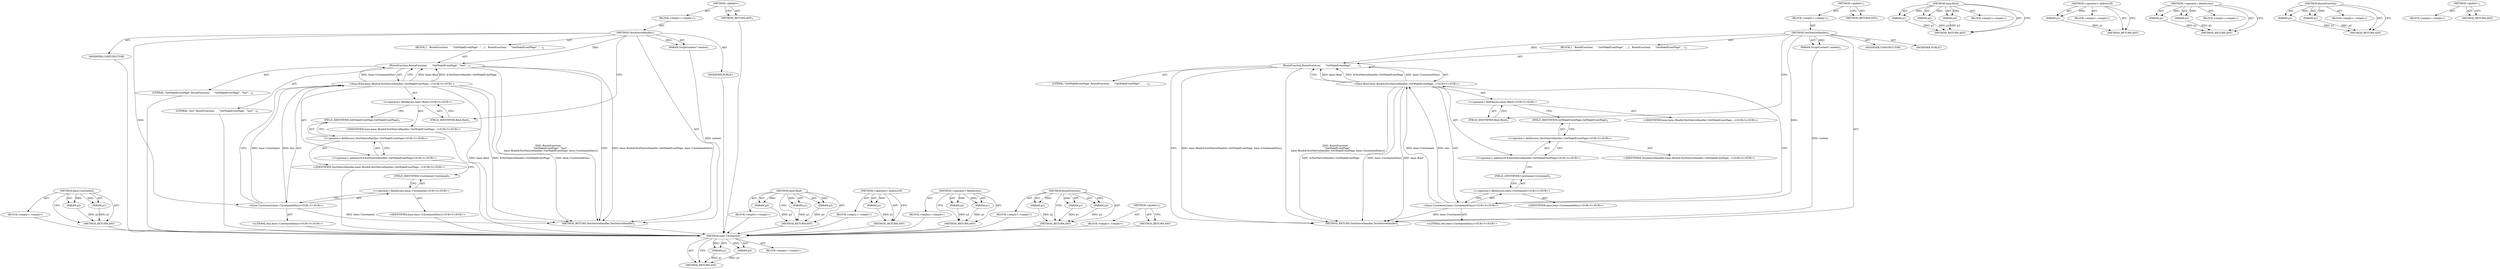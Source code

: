 digraph "&lt;global&gt;" {
vulnerable_71 [label=<(METHOD,base.Unretained)>];
vulnerable_72 [label=<(PARAM,p1)>];
vulnerable_73 [label=<(PARAM,p2)>];
vulnerable_74 [label=<(BLOCK,&lt;empty&gt;,&lt;empty&gt;)>];
vulnerable_75 [label=<(METHOD_RETURN,ANY)>];
vulnerable_6 [label=<(METHOD,&lt;global&gt;)<SUB>1</SUB>>];
vulnerable_7 [label=<(BLOCK,&lt;empty&gt;,&lt;empty&gt;)<SUB>1</SUB>>];
vulnerable_8 [label=<(METHOD,TestNativeHandler)<SUB>1</SUB>>];
vulnerable_9 [label=<(PARAM,ScriptContext* context)<SUB>1</SUB>>];
vulnerable_10 [label=<(BLOCK,{
   RouteFunction(
      &quot;GetWakeEventPage&quot;,
 ...,{
   RouteFunction(
      &quot;GetWakeEventPage&quot;,
 ...)<SUB>2</SUB>>];
vulnerable_11 [label=<(RouteFunction,RouteFunction(
      &quot;GetWakeEventPage&quot;,
      ...)<SUB>3</SUB>>];
vulnerable_12 [label=<(LITERAL,&quot;GetWakeEventPage&quot;,RouteFunction(
      &quot;GetWakeEventPage&quot;,
      ...)<SUB>4</SUB>>];
vulnerable_13 [label="<(base.Bind,base::Bind(&amp;TestNativeHandler::GetWakeEventPage...)<SUB>5</SUB>>"];
vulnerable_14 [label="<(&lt;operator&gt;.fieldAccess,base::Bind)<SUB>5</SUB>>"];
vulnerable_15 [label="<(IDENTIFIER,base,base::Bind(&amp;TestNativeHandler::GetWakeEventPage...)<SUB>5</SUB>>"];
vulnerable_16 [label=<(FIELD_IDENTIFIER,Bind,Bind)<SUB>5</SUB>>];
vulnerable_17 [label="<(&lt;operator&gt;.addressOf,&amp;TestNativeHandler::GetWakeEventPage)<SUB>5</SUB>>"];
vulnerable_18 [label="<(&lt;operator&gt;.fieldAccess,TestNativeHandler::GetWakeEventPage)<SUB>5</SUB>>"];
vulnerable_19 [label="<(IDENTIFIER,TestNativeHandler,base::Bind(&amp;TestNativeHandler::GetWakeEventPage...)<SUB>5</SUB>>"];
vulnerable_20 [label=<(FIELD_IDENTIFIER,GetWakeEventPage,GetWakeEventPage)<SUB>5</SUB>>];
vulnerable_21 [label="<(base.Unretained,base::Unretained(this))<SUB>5</SUB>>"];
vulnerable_22 [label="<(&lt;operator&gt;.fieldAccess,base::Unretained)<SUB>5</SUB>>"];
vulnerable_23 [label="<(IDENTIFIER,base,base::Unretained(this))<SUB>5</SUB>>"];
vulnerable_24 [label=<(FIELD_IDENTIFIER,Unretained,Unretained)<SUB>5</SUB>>];
vulnerable_25 [label="<(LITERAL,this,base::Unretained(this))<SUB>5</SUB>>"];
vulnerable_26 [label=<(MODIFIER,CONSTRUCTOR)>];
vulnerable_27 [label=<(MODIFIER,PUBLIC)>];
vulnerable_28 [label=<(METHOD_RETURN,TestNativeHandler.TestNativeHandler)<SUB>1</SUB>>];
vulnerable_30 [label=<(METHOD_RETURN,ANY)<SUB>1</SUB>>];
vulnerable_56 [label=<(METHOD,base.Bind)>];
vulnerable_57 [label=<(PARAM,p1)>];
vulnerable_58 [label=<(PARAM,p2)>];
vulnerable_59 [label=<(PARAM,p3)>];
vulnerable_60 [label=<(BLOCK,&lt;empty&gt;,&lt;empty&gt;)>];
vulnerable_61 [label=<(METHOD_RETURN,ANY)>];
vulnerable_67 [label=<(METHOD,&lt;operator&gt;.addressOf)>];
vulnerable_68 [label=<(PARAM,p1)>];
vulnerable_69 [label=<(BLOCK,&lt;empty&gt;,&lt;empty&gt;)>];
vulnerable_70 [label=<(METHOD_RETURN,ANY)>];
vulnerable_62 [label=<(METHOD,&lt;operator&gt;.fieldAccess)>];
vulnerable_63 [label=<(PARAM,p1)>];
vulnerable_64 [label=<(PARAM,p2)>];
vulnerable_65 [label=<(BLOCK,&lt;empty&gt;,&lt;empty&gt;)>];
vulnerable_66 [label=<(METHOD_RETURN,ANY)>];
vulnerable_51 [label=<(METHOD,RouteFunction)>];
vulnerable_52 [label=<(PARAM,p1)>];
vulnerable_53 [label=<(PARAM,p2)>];
vulnerable_54 [label=<(BLOCK,&lt;empty&gt;,&lt;empty&gt;)>];
vulnerable_55 [label=<(METHOD_RETURN,ANY)>];
vulnerable_45 [label=<(METHOD,&lt;global&gt;)<SUB>1</SUB>>];
vulnerable_46 [label=<(BLOCK,&lt;empty&gt;,&lt;empty&gt;)>];
vulnerable_47 [label=<(METHOD_RETURN,ANY)>];
fixed_75 [label=<(METHOD,base.Unretained)>];
fixed_76 [label=<(PARAM,p1)>];
fixed_77 [label=<(PARAM,p2)>];
fixed_78 [label=<(BLOCK,&lt;empty&gt;,&lt;empty&gt;)>];
fixed_79 [label=<(METHOD_RETURN,ANY)>];
fixed_6 [label=<(METHOD,&lt;global&gt;)<SUB>1</SUB>>];
fixed_7 [label=<(BLOCK,&lt;empty&gt;,&lt;empty&gt;)<SUB>1</SUB>>];
fixed_8 [label=<(METHOD,TestNativeHandler)<SUB>1</SUB>>];
fixed_9 [label=<(PARAM,ScriptContext* context)<SUB>1</SUB>>];
fixed_10 [label=<(BLOCK,{
   RouteFunction(
      &quot;GetWakeEventPage&quot;, &quot;...,{
   RouteFunction(
      &quot;GetWakeEventPage&quot;, &quot;...)<SUB>2</SUB>>];
fixed_11 [label=<(RouteFunction,RouteFunction(
      &quot;GetWakeEventPage&quot;, &quot;test&quot;...)<SUB>3</SUB>>];
fixed_12 [label=<(LITERAL,&quot;GetWakeEventPage&quot;,RouteFunction(
      &quot;GetWakeEventPage&quot;, &quot;test&quot;...)<SUB>4</SUB>>];
fixed_13 [label=<(LITERAL,&quot;test&quot;,RouteFunction(
      &quot;GetWakeEventPage&quot;, &quot;test&quot;...)<SUB>4</SUB>>];
fixed_14 [label="<(base.Bind,base::Bind(&amp;TestNativeHandler::GetWakeEventPage...)<SUB>5</SUB>>"];
fixed_15 [label="<(&lt;operator&gt;.fieldAccess,base::Bind)<SUB>5</SUB>>"];
fixed_16 [label="<(IDENTIFIER,base,base::Bind(&amp;TestNativeHandler::GetWakeEventPage...)<SUB>5</SUB>>"];
fixed_17 [label=<(FIELD_IDENTIFIER,Bind,Bind)<SUB>5</SUB>>];
fixed_18 [label="<(&lt;operator&gt;.addressOf,&amp;TestNativeHandler::GetWakeEventPage)<SUB>5</SUB>>"];
fixed_19 [label="<(&lt;operator&gt;.fieldAccess,TestNativeHandler::GetWakeEventPage)<SUB>5</SUB>>"];
fixed_20 [label="<(IDENTIFIER,TestNativeHandler,base::Bind(&amp;TestNativeHandler::GetWakeEventPage...)<SUB>5</SUB>>"];
fixed_21 [label=<(FIELD_IDENTIFIER,GetWakeEventPage,GetWakeEventPage)<SUB>5</SUB>>];
fixed_22 [label="<(base.Unretained,base::Unretained(this))<SUB>5</SUB>>"];
fixed_23 [label="<(&lt;operator&gt;.fieldAccess,base::Unretained)<SUB>5</SUB>>"];
fixed_24 [label="<(IDENTIFIER,base,base::Unretained(this))<SUB>5</SUB>>"];
fixed_25 [label=<(FIELD_IDENTIFIER,Unretained,Unretained)<SUB>5</SUB>>];
fixed_26 [label="<(LITERAL,this,base::Unretained(this))<SUB>5</SUB>>"];
fixed_27 [label=<(MODIFIER,CONSTRUCTOR)>];
fixed_28 [label=<(MODIFIER,PUBLIC)>];
fixed_29 [label=<(METHOD_RETURN,TestNativeHandler.TestNativeHandler)<SUB>1</SUB>>];
fixed_31 [label=<(METHOD_RETURN,ANY)<SUB>1</SUB>>];
fixed_60 [label=<(METHOD,base.Bind)>];
fixed_61 [label=<(PARAM,p1)>];
fixed_62 [label=<(PARAM,p2)>];
fixed_63 [label=<(PARAM,p3)>];
fixed_64 [label=<(BLOCK,&lt;empty&gt;,&lt;empty&gt;)>];
fixed_65 [label=<(METHOD_RETURN,ANY)>];
fixed_71 [label=<(METHOD,&lt;operator&gt;.addressOf)>];
fixed_72 [label=<(PARAM,p1)>];
fixed_73 [label=<(BLOCK,&lt;empty&gt;,&lt;empty&gt;)>];
fixed_74 [label=<(METHOD_RETURN,ANY)>];
fixed_66 [label=<(METHOD,&lt;operator&gt;.fieldAccess)>];
fixed_67 [label=<(PARAM,p1)>];
fixed_68 [label=<(PARAM,p2)>];
fixed_69 [label=<(BLOCK,&lt;empty&gt;,&lt;empty&gt;)>];
fixed_70 [label=<(METHOD_RETURN,ANY)>];
fixed_54 [label=<(METHOD,RouteFunction)>];
fixed_55 [label=<(PARAM,p1)>];
fixed_56 [label=<(PARAM,p2)>];
fixed_57 [label=<(PARAM,p3)>];
fixed_58 [label=<(BLOCK,&lt;empty&gt;,&lt;empty&gt;)>];
fixed_59 [label=<(METHOD_RETURN,ANY)>];
fixed_48 [label=<(METHOD,&lt;global&gt;)<SUB>1</SUB>>];
fixed_49 [label=<(BLOCK,&lt;empty&gt;,&lt;empty&gt;)>];
fixed_50 [label=<(METHOD_RETURN,ANY)>];
vulnerable_71 -> vulnerable_72  [key=0, label="AST: "];
vulnerable_71 -> vulnerable_72  [key=1, label="DDG: "];
vulnerable_71 -> vulnerable_74  [key=0, label="AST: "];
vulnerable_71 -> vulnerable_73  [key=0, label="AST: "];
vulnerable_71 -> vulnerable_73  [key=1, label="DDG: "];
vulnerable_71 -> vulnerable_75  [key=0, label="AST: "];
vulnerable_71 -> vulnerable_75  [key=1, label="CFG: "];
vulnerable_72 -> vulnerable_75  [key=0, label="DDG: p1"];
vulnerable_73 -> vulnerable_75  [key=0, label="DDG: p2"];
vulnerable_6 -> vulnerable_7  [key=0, label="AST: "];
vulnerable_6 -> vulnerable_30  [key=0, label="AST: "];
vulnerable_6 -> vulnerable_30  [key=1, label="CFG: "];
vulnerable_7 -> vulnerable_8  [key=0, label="AST: "];
vulnerable_8 -> vulnerable_9  [key=0, label="AST: "];
vulnerable_8 -> vulnerable_9  [key=1, label="DDG: "];
vulnerable_8 -> vulnerable_10  [key=0, label="AST: "];
vulnerable_8 -> vulnerable_26  [key=0, label="AST: "];
vulnerable_8 -> vulnerable_27  [key=0, label="AST: "];
vulnerable_8 -> vulnerable_28  [key=0, label="AST: "];
vulnerable_8 -> vulnerable_16  [key=0, label="CFG: "];
vulnerable_8 -> vulnerable_11  [key=0, label="DDG: "];
vulnerable_8 -> vulnerable_21  [key=0, label="DDG: "];
vulnerable_9 -> vulnerable_28  [key=0, label="DDG: context"];
vulnerable_10 -> vulnerable_11  [key=0, label="AST: "];
vulnerable_11 -> vulnerable_12  [key=0, label="AST: "];
vulnerable_11 -> vulnerable_13  [key=0, label="AST: "];
vulnerable_11 -> vulnerable_28  [key=0, label="CFG: "];
vulnerable_11 -> vulnerable_28  [key=1, label="DDG: base::Bind(&amp;TestNativeHandler::GetWakeEventPage, base::Unretained(this))"];
vulnerable_11 -> vulnerable_28  [key=2, label="DDG: RouteFunction(
      &quot;GetWakeEventPage&quot;,
       base::Bind(&amp;TestNativeHandler::GetWakeEventPage, base::Unretained(this)))"];
vulnerable_13 -> vulnerable_14  [key=0, label="AST: "];
vulnerable_13 -> vulnerable_17  [key=0, label="AST: "];
vulnerable_13 -> vulnerable_21  [key=0, label="AST: "];
vulnerable_13 -> vulnerable_11  [key=0, label="CFG: "];
vulnerable_13 -> vulnerable_11  [key=1, label="DDG: base::Bind"];
vulnerable_13 -> vulnerable_11  [key=2, label="DDG: &amp;TestNativeHandler::GetWakeEventPage"];
vulnerable_13 -> vulnerable_11  [key=3, label="DDG: base::Unretained(this)"];
vulnerable_13 -> vulnerable_28  [key=0, label="DDG: base::Bind"];
vulnerable_13 -> vulnerable_28  [key=1, label="DDG: &amp;TestNativeHandler::GetWakeEventPage"];
vulnerable_13 -> vulnerable_28  [key=2, label="DDG: base::Unretained(this)"];
vulnerable_14 -> vulnerable_15  [key=0, label="AST: "];
vulnerable_14 -> vulnerable_16  [key=0, label="AST: "];
vulnerable_14 -> vulnerable_20  [key=0, label="CFG: "];
vulnerable_16 -> vulnerable_14  [key=0, label="CFG: "];
vulnerable_17 -> vulnerable_18  [key=0, label="AST: "];
vulnerable_17 -> vulnerable_24  [key=0, label="CFG: "];
vulnerable_18 -> vulnerable_19  [key=0, label="AST: "];
vulnerable_18 -> vulnerable_20  [key=0, label="AST: "];
vulnerable_18 -> vulnerable_17  [key=0, label="CFG: "];
vulnerable_20 -> vulnerable_18  [key=0, label="CFG: "];
vulnerable_21 -> vulnerable_22  [key=0, label="AST: "];
vulnerable_21 -> vulnerable_25  [key=0, label="AST: "];
vulnerable_21 -> vulnerable_13  [key=0, label="CFG: "];
vulnerable_21 -> vulnerable_13  [key=1, label="DDG: base::Unretained"];
vulnerable_21 -> vulnerable_13  [key=2, label="DDG: this"];
vulnerable_21 -> vulnerable_28  [key=0, label="DDG: base::Unretained"];
vulnerable_22 -> vulnerable_23  [key=0, label="AST: "];
vulnerable_22 -> vulnerable_24  [key=0, label="AST: "];
vulnerable_22 -> vulnerable_21  [key=0, label="CFG: "];
vulnerable_24 -> vulnerable_22  [key=0, label="CFG: "];
vulnerable_56 -> vulnerable_57  [key=0, label="AST: "];
vulnerable_56 -> vulnerable_57  [key=1, label="DDG: "];
vulnerable_56 -> vulnerable_60  [key=0, label="AST: "];
vulnerable_56 -> vulnerable_58  [key=0, label="AST: "];
vulnerable_56 -> vulnerable_58  [key=1, label="DDG: "];
vulnerable_56 -> vulnerable_61  [key=0, label="AST: "];
vulnerable_56 -> vulnerable_61  [key=1, label="CFG: "];
vulnerable_56 -> vulnerable_59  [key=0, label="AST: "];
vulnerable_56 -> vulnerable_59  [key=1, label="DDG: "];
vulnerable_57 -> vulnerable_61  [key=0, label="DDG: p1"];
vulnerable_58 -> vulnerable_61  [key=0, label="DDG: p2"];
vulnerable_59 -> vulnerable_61  [key=0, label="DDG: p3"];
vulnerable_67 -> vulnerable_68  [key=0, label="AST: "];
vulnerable_67 -> vulnerable_68  [key=1, label="DDG: "];
vulnerable_67 -> vulnerable_69  [key=0, label="AST: "];
vulnerable_67 -> vulnerable_70  [key=0, label="AST: "];
vulnerable_67 -> vulnerable_70  [key=1, label="CFG: "];
vulnerable_68 -> vulnerable_70  [key=0, label="DDG: p1"];
vulnerable_62 -> vulnerable_63  [key=0, label="AST: "];
vulnerable_62 -> vulnerable_63  [key=1, label="DDG: "];
vulnerable_62 -> vulnerable_65  [key=0, label="AST: "];
vulnerable_62 -> vulnerable_64  [key=0, label="AST: "];
vulnerable_62 -> vulnerable_64  [key=1, label="DDG: "];
vulnerable_62 -> vulnerable_66  [key=0, label="AST: "];
vulnerable_62 -> vulnerable_66  [key=1, label="CFG: "];
vulnerable_63 -> vulnerable_66  [key=0, label="DDG: p1"];
vulnerable_64 -> vulnerable_66  [key=0, label="DDG: p2"];
vulnerable_51 -> vulnerable_52  [key=0, label="AST: "];
vulnerable_51 -> vulnerable_52  [key=1, label="DDG: "];
vulnerable_51 -> vulnerable_54  [key=0, label="AST: "];
vulnerable_51 -> vulnerable_53  [key=0, label="AST: "];
vulnerable_51 -> vulnerable_53  [key=1, label="DDG: "];
vulnerable_51 -> vulnerable_55  [key=0, label="AST: "];
vulnerable_51 -> vulnerable_55  [key=1, label="CFG: "];
vulnerable_52 -> vulnerable_55  [key=0, label="DDG: p1"];
vulnerable_53 -> vulnerable_55  [key=0, label="DDG: p2"];
vulnerable_45 -> vulnerable_46  [key=0, label="AST: "];
vulnerable_45 -> vulnerable_47  [key=0, label="AST: "];
vulnerable_45 -> vulnerable_47  [key=1, label="CFG: "];
fixed_75 -> fixed_76  [key=0, label="AST: "];
fixed_75 -> fixed_76  [key=1, label="DDG: "];
fixed_75 -> fixed_78  [key=0, label="AST: "];
fixed_75 -> fixed_77  [key=0, label="AST: "];
fixed_75 -> fixed_77  [key=1, label="DDG: "];
fixed_75 -> fixed_79  [key=0, label="AST: "];
fixed_75 -> fixed_79  [key=1, label="CFG: "];
fixed_76 -> fixed_79  [key=0, label="DDG: p1"];
fixed_77 -> fixed_79  [key=0, label="DDG: p2"];
fixed_78 -> vulnerable_71  [key=0];
fixed_79 -> vulnerable_71  [key=0];
fixed_6 -> fixed_7  [key=0, label="AST: "];
fixed_6 -> fixed_31  [key=0, label="AST: "];
fixed_6 -> fixed_31  [key=1, label="CFG: "];
fixed_7 -> fixed_8  [key=0, label="AST: "];
fixed_8 -> fixed_9  [key=0, label="AST: "];
fixed_8 -> fixed_9  [key=1, label="DDG: "];
fixed_8 -> fixed_10  [key=0, label="AST: "];
fixed_8 -> fixed_27  [key=0, label="AST: "];
fixed_8 -> fixed_28  [key=0, label="AST: "];
fixed_8 -> fixed_29  [key=0, label="AST: "];
fixed_8 -> fixed_17  [key=0, label="CFG: "];
fixed_8 -> fixed_11  [key=0, label="DDG: "];
fixed_8 -> fixed_22  [key=0, label="DDG: "];
fixed_9 -> fixed_29  [key=0, label="DDG: context"];
fixed_10 -> fixed_11  [key=0, label="AST: "];
fixed_11 -> fixed_12  [key=0, label="AST: "];
fixed_11 -> fixed_13  [key=0, label="AST: "];
fixed_11 -> fixed_14  [key=0, label="AST: "];
fixed_11 -> fixed_29  [key=0, label="CFG: "];
fixed_11 -> fixed_29  [key=1, label="DDG: base::Bind(&amp;TestNativeHandler::GetWakeEventPage, base::Unretained(this))"];
fixed_11 -> fixed_29  [key=2, label="DDG: RouteFunction(
      &quot;GetWakeEventPage&quot;, &quot;test&quot;,
       base::Bind(&amp;TestNativeHandler::GetWakeEventPage, base::Unretained(this)))"];
fixed_12 -> vulnerable_71  [key=0];
fixed_13 -> vulnerable_71  [key=0];
fixed_14 -> fixed_15  [key=0, label="AST: "];
fixed_14 -> fixed_18  [key=0, label="AST: "];
fixed_14 -> fixed_22  [key=0, label="AST: "];
fixed_14 -> fixed_11  [key=0, label="CFG: "];
fixed_14 -> fixed_11  [key=1, label="DDG: base::Bind"];
fixed_14 -> fixed_11  [key=2, label="DDG: &amp;TestNativeHandler::GetWakeEventPage"];
fixed_14 -> fixed_11  [key=3, label="DDG: base::Unretained(this)"];
fixed_14 -> fixed_29  [key=0, label="DDG: base::Bind"];
fixed_14 -> fixed_29  [key=1, label="DDG: &amp;TestNativeHandler::GetWakeEventPage"];
fixed_14 -> fixed_29  [key=2, label="DDG: base::Unretained(this)"];
fixed_15 -> fixed_16  [key=0, label="AST: "];
fixed_15 -> fixed_17  [key=0, label="AST: "];
fixed_15 -> fixed_21  [key=0, label="CFG: "];
fixed_16 -> vulnerable_71  [key=0];
fixed_17 -> fixed_15  [key=0, label="CFG: "];
fixed_18 -> fixed_19  [key=0, label="AST: "];
fixed_18 -> fixed_25  [key=0, label="CFG: "];
fixed_19 -> fixed_20  [key=0, label="AST: "];
fixed_19 -> fixed_21  [key=0, label="AST: "];
fixed_19 -> fixed_18  [key=0, label="CFG: "];
fixed_20 -> vulnerable_71  [key=0];
fixed_21 -> fixed_19  [key=0, label="CFG: "];
fixed_22 -> fixed_23  [key=0, label="AST: "];
fixed_22 -> fixed_26  [key=0, label="AST: "];
fixed_22 -> fixed_14  [key=0, label="CFG: "];
fixed_22 -> fixed_14  [key=1, label="DDG: base::Unretained"];
fixed_22 -> fixed_14  [key=2, label="DDG: this"];
fixed_22 -> fixed_29  [key=0, label="DDG: base::Unretained"];
fixed_23 -> fixed_24  [key=0, label="AST: "];
fixed_23 -> fixed_25  [key=0, label="AST: "];
fixed_23 -> fixed_22  [key=0, label="CFG: "];
fixed_24 -> vulnerable_71  [key=0];
fixed_25 -> fixed_23  [key=0, label="CFG: "];
fixed_26 -> vulnerable_71  [key=0];
fixed_27 -> vulnerable_71  [key=0];
fixed_28 -> vulnerable_71  [key=0];
fixed_29 -> vulnerable_71  [key=0];
fixed_31 -> vulnerable_71  [key=0];
fixed_60 -> fixed_61  [key=0, label="AST: "];
fixed_60 -> fixed_61  [key=1, label="DDG: "];
fixed_60 -> fixed_64  [key=0, label="AST: "];
fixed_60 -> fixed_62  [key=0, label="AST: "];
fixed_60 -> fixed_62  [key=1, label="DDG: "];
fixed_60 -> fixed_65  [key=0, label="AST: "];
fixed_60 -> fixed_65  [key=1, label="CFG: "];
fixed_60 -> fixed_63  [key=0, label="AST: "];
fixed_60 -> fixed_63  [key=1, label="DDG: "];
fixed_61 -> fixed_65  [key=0, label="DDG: p1"];
fixed_62 -> fixed_65  [key=0, label="DDG: p2"];
fixed_63 -> fixed_65  [key=0, label="DDG: p3"];
fixed_64 -> vulnerable_71  [key=0];
fixed_65 -> vulnerable_71  [key=0];
fixed_71 -> fixed_72  [key=0, label="AST: "];
fixed_71 -> fixed_72  [key=1, label="DDG: "];
fixed_71 -> fixed_73  [key=0, label="AST: "];
fixed_71 -> fixed_74  [key=0, label="AST: "];
fixed_71 -> fixed_74  [key=1, label="CFG: "];
fixed_72 -> fixed_74  [key=0, label="DDG: p1"];
fixed_73 -> vulnerable_71  [key=0];
fixed_74 -> vulnerable_71  [key=0];
fixed_66 -> fixed_67  [key=0, label="AST: "];
fixed_66 -> fixed_67  [key=1, label="DDG: "];
fixed_66 -> fixed_69  [key=0, label="AST: "];
fixed_66 -> fixed_68  [key=0, label="AST: "];
fixed_66 -> fixed_68  [key=1, label="DDG: "];
fixed_66 -> fixed_70  [key=0, label="AST: "];
fixed_66 -> fixed_70  [key=1, label="CFG: "];
fixed_67 -> fixed_70  [key=0, label="DDG: p1"];
fixed_68 -> fixed_70  [key=0, label="DDG: p2"];
fixed_69 -> vulnerable_71  [key=0];
fixed_70 -> vulnerable_71  [key=0];
fixed_54 -> fixed_55  [key=0, label="AST: "];
fixed_54 -> fixed_55  [key=1, label="DDG: "];
fixed_54 -> fixed_58  [key=0, label="AST: "];
fixed_54 -> fixed_56  [key=0, label="AST: "];
fixed_54 -> fixed_56  [key=1, label="DDG: "];
fixed_54 -> fixed_59  [key=0, label="AST: "];
fixed_54 -> fixed_59  [key=1, label="CFG: "];
fixed_54 -> fixed_57  [key=0, label="AST: "];
fixed_54 -> fixed_57  [key=1, label="DDG: "];
fixed_55 -> fixed_59  [key=0, label="DDG: p1"];
fixed_56 -> fixed_59  [key=0, label="DDG: p2"];
fixed_57 -> fixed_59  [key=0, label="DDG: p3"];
fixed_58 -> vulnerable_71  [key=0];
fixed_59 -> vulnerable_71  [key=0];
fixed_48 -> fixed_49  [key=0, label="AST: "];
fixed_48 -> fixed_50  [key=0, label="AST: "];
fixed_48 -> fixed_50  [key=1, label="CFG: "];
fixed_49 -> vulnerable_71  [key=0];
fixed_50 -> vulnerable_71  [key=0];
}
